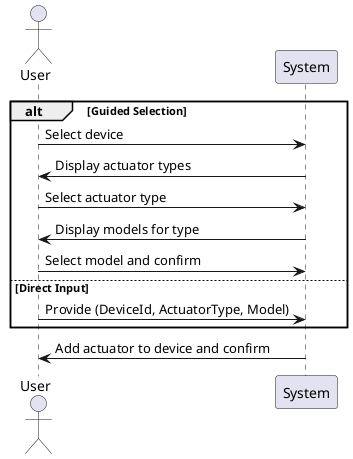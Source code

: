 @startuml
!pragma layout smetana
actor User
participant System

alt Guided Selection
    User -> System : Select device
    System -> User : Display actuator types
    User -> System : Select actuator type
    System -> User : Display models for type
    User -> System : Select model and confirm
else Direct Input
    User -> System : Provide (DeviceId, ActuatorType, Model)
end
System -> User : Add actuator to device and confirm

@enduml


@startuml
!pragma layout smetana
actor "Power User/Administrator" as User
participant "UI/API" as UI
participant "ActuatorTypeController" as TypeController
participant "ActuatorModelController" as ModelController
participant "DeviceController" as DeviceController
database "Database" as DB

alt Guided Selection
    User -> UI : Select device (DeviceId)
    UI -> TypeController : Get available actuator types
    TypeController -> DB : Fetch actuator types
    DB -> TypeController : Return actuator types
    TypeController -> UI : Display actuator types
    User -> UI : Select actuator type
    UI -> ModelController : Get models for type
    ModelController -> DB : Fetch models
    DB -> ModelController : Return models
    ModelController -> UI : Display models
    User -> UI : Select model
    UI -> DeviceController : Add actuator to device (DeviceId, Type, Model)
else Direct Input
    User -> UI : Provide (DeviceId, ActuatorType, Model)
    UI -> DeviceController : Validate and add actuator directly
end
DeviceController -> DB : Update device with actuator
DB -> DeviceController : Confirmation
DeviceController -> UI : Display success message
UI -> User : Operation completed

@enduml

